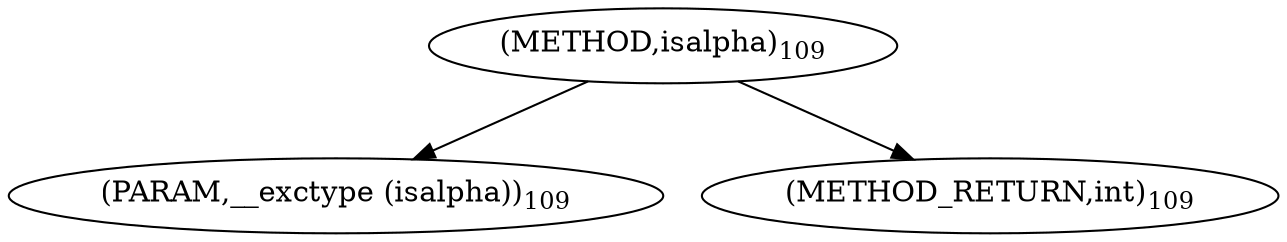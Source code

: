 digraph "isalpha" {  
"2935" [label = <(METHOD,isalpha)<SUB>109</SUB>> ]
"2936" [label = <(PARAM,__exctype (isalpha))<SUB>109</SUB>> ]
"2937" [label = <(METHOD_RETURN,int)<SUB>109</SUB>> ]
  "2935" -> "2936" 
  "2935" -> "2937" 
}
